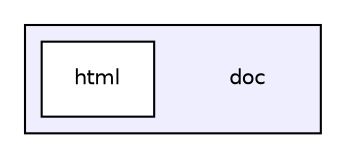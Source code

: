 digraph "doc" {
  compound=true
  node [ fontsize="10", fontname="Helvetica"];
  edge [ labelfontsize="10", labelfontname="Helvetica"];
  subgraph clusterdir_7dd83cc7a72acf6b70db1b99b069a990 {
    graph [ bgcolor="#eeeeff", pencolor="black", label="" URL="dir_7dd83cc7a72acf6b70db1b99b069a990.html"];
    dir_7dd83cc7a72acf6b70db1b99b069a990 [shape=plaintext label="doc"];
    dir_3a197fe07b7efe9dcb857b564b9b2b63 [shape=box label="html" color="black" fillcolor="white" style="filled" URL="dir_3a197fe07b7efe9dcb857b564b9b2b63.html"];
  }
}
